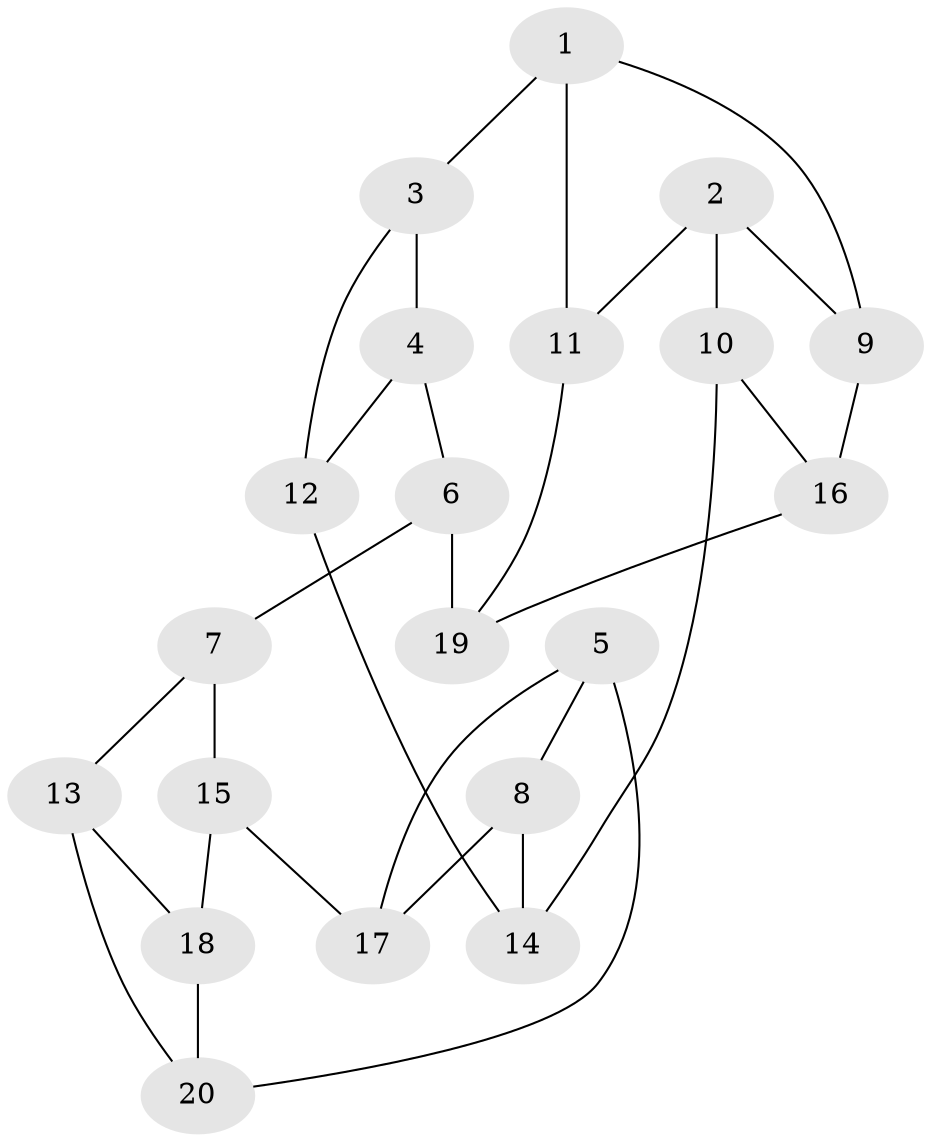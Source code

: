 // Generated by graph-tools (version 1.1) at 2025/46/02/15/25 05:46:28]
// undirected, 20 vertices, 30 edges
graph export_dot {
graph [start="1"]
  node [color=gray90,style=filled];
  1;
  2;
  3;
  4;
  5;
  6;
  7;
  8;
  9;
  10;
  11;
  12;
  13;
  14;
  15;
  16;
  17;
  18;
  19;
  20;
  1 -- 9;
  1 -- 11;
  1 -- 3;
  2 -- 11;
  2 -- 9;
  2 -- 10;
  3 -- 12;
  3 -- 4;
  4 -- 6;
  4 -- 12;
  5 -- 17;
  5 -- 8;
  5 -- 20;
  6 -- 7;
  6 -- 19;
  7 -- 13;
  7 -- 15;
  8 -- 17;
  8 -- 14;
  9 -- 16;
  10 -- 14;
  10 -- 16;
  11 -- 19;
  12 -- 14;
  13 -- 20;
  13 -- 18;
  15 -- 17;
  15 -- 18;
  16 -- 19;
  18 -- 20;
}
